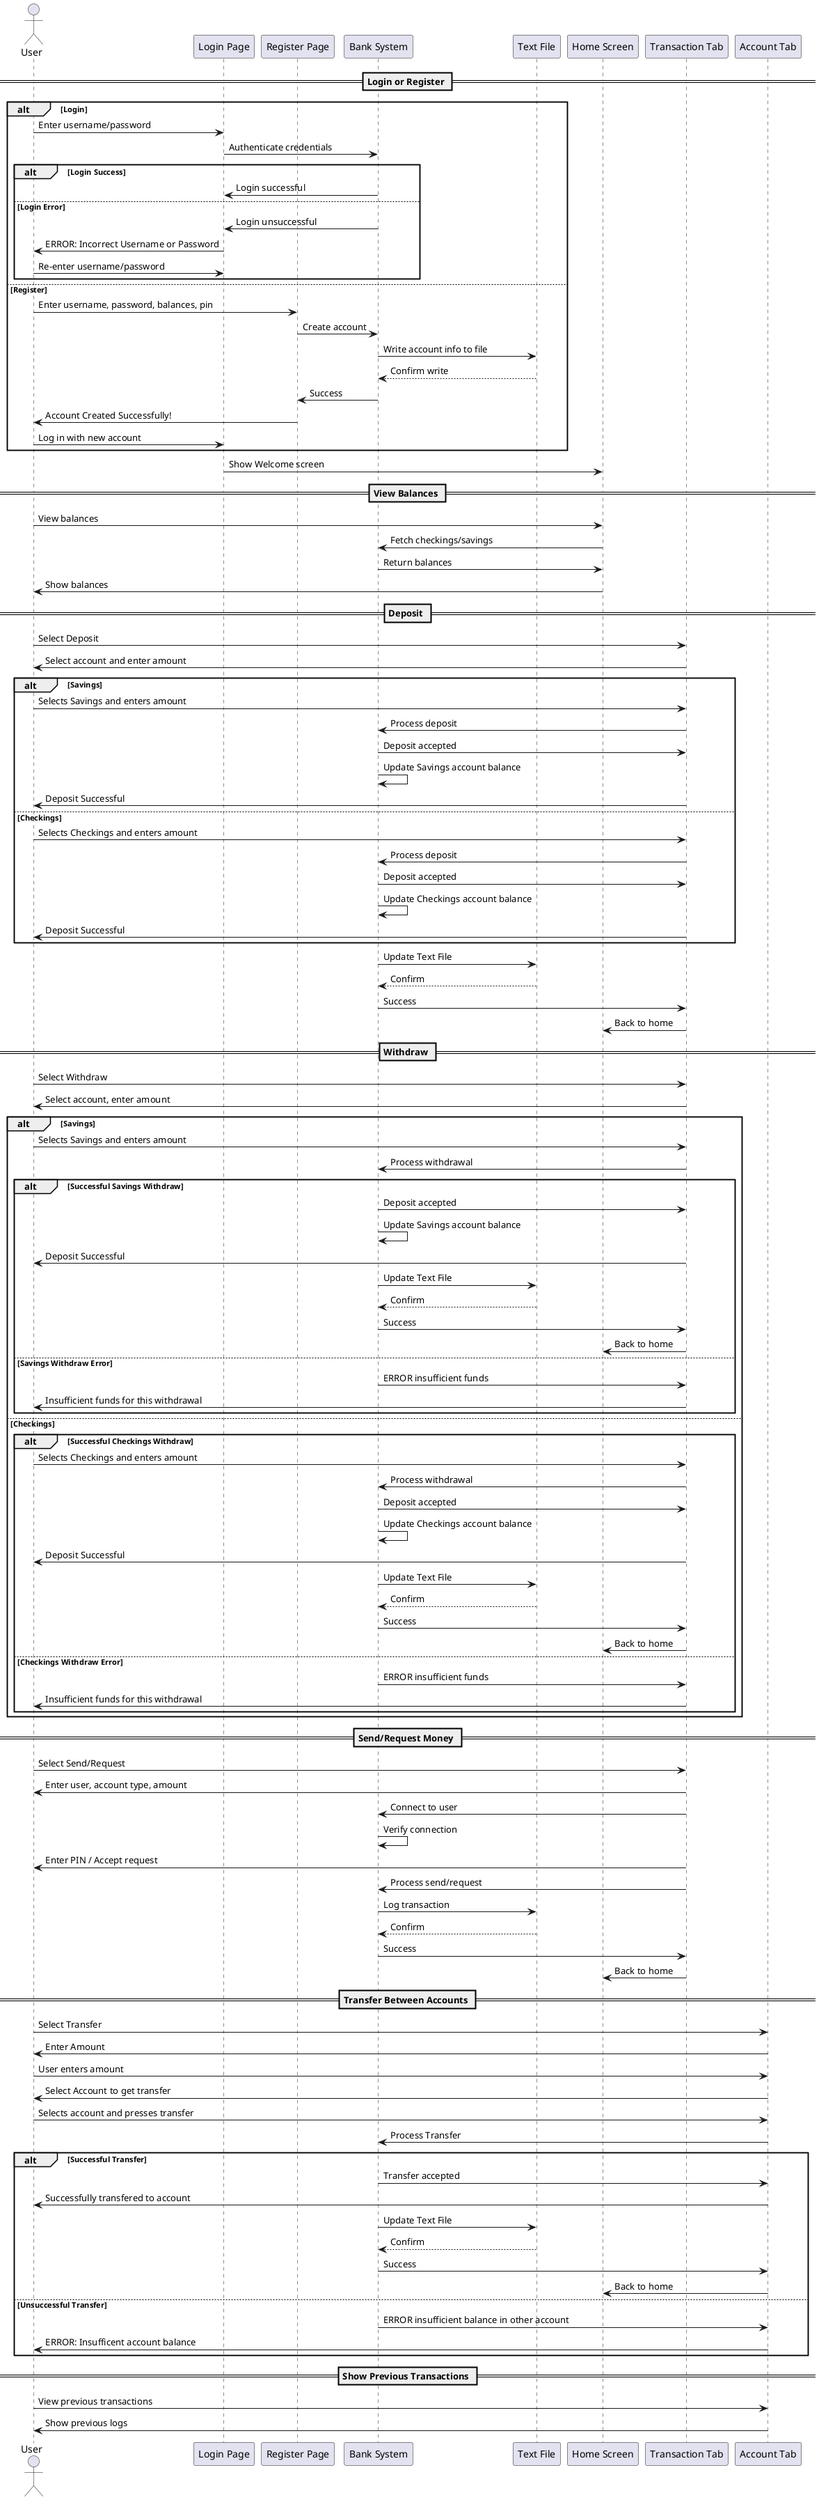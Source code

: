 @startuml Bank Sequence Diagram
actor User
participant "Login Page" as Login
participant "Register Page" as Register
participant "Bank System" as System
participant "Text File" as TextFile
participant "Home Screen" as Home
participant "Transaction Tab" as Transaction
participant "Account Tab" as Account

== Login or Register ==
' User log in with credentials
alt Login
    User -> Login : Enter username/password
    Login -> System : Authenticate credentials
alt Login Success 
    System -> Login : Login successful
'If user gives incorrect credentials then display an error
else Login Error 
    System -> Login: Login unsuccessful
    Login -> User : ERROR: Incorrect Username or Password
    User -> Login: Re-enter username/password
end
' If the user does not have an account then they must register
else Register
    User -> Register : Enter username, password, balances, pin
    Register -> System : Create account
    System -> TextFile : Write account info to file
    TextFile --> System : Confirm write
    System -> Register : Success
    Register -> User: Account Created Successfully!
    User -> Login: Log in with new account
end
    ' Show welcome screen after user logs in
    Login -> Home : Show Welcome screen

== View Balances ==
    User -> Home : View balances
    Home -> System : Fetch checkings/savings
    System -> Home : Return balances
    Home -> User : Show balances

== Deposit ==
    User -> Transaction : Select Deposit
    Transaction -> User : Select account and enter amount
' Savings Scenario
alt Savings 
    User -> Transaction : Selects Savings and enters amount
    Transaction -> System : Process deposit
    System -> Transaction : Deposit accepted
    System -> System : Update Savings account balance
    Transaction -> User : Deposit Successful
' Checkings Scenario
else Checkings
    User -> Transaction : Selects Checkings and enters amount
    Transaction -> System : Process deposit
    System -> Transaction : Deposit accepted
    System -> System : Update Checkings account balance
    Transaction -> User : Deposit Successful
end
    ' Update text file balance
    System -> TextFile : Update Text File
    TextFile --> System : Confirm
    System -> Transaction : Success
    Transaction -> Home : Back to home

== Withdraw ==
    User -> Transaction : Select Withdraw
    Transaction -> User : Select account, enter amount
' Savings Scenario
alt Savings 
    User -> Transaction : Selects Savings and enters amount
    Transaction -> System : Process withdrawal
' If the withdraw is successful
alt Successful Savings Withdraw
    System -> Transaction : Deposit accepted
    System -> System : Update Savings account balance
    Transaction -> User : Deposit Successful
    System -> TextFile : Update Text File
    TextFile --> System : Confirm
    System -> Transaction : Success
    Transaction -> Home : Back to home
' Savings Withdraw Error
else Savings Withdraw Error 
    System -> Transaction : ERROR insufficient funds
    Transaction -> User : Insufficient funds for this withdrawal
end
' Checkings Scenario
else Checkings
' If the withdraw is successful
alt Successful Checkings Withdraw
    User -> Transaction : Selects Checkings and enters amount
    Transaction -> System : Process withdrawal
    System -> Transaction : Deposit accepted
    System -> System : Update Checkings account balance
    Transaction -> User : Deposit Successful
    System -> TextFile : Update Text File
    TextFile --> System : Confirm
    System -> Transaction : Success
    Transaction -> Home : Back to home
' Checkings Withdraw Error
else Checkings Withdraw Error
    System -> Transaction : ERROR insufficient funds
    Transaction -> User : Insufficient funds for this withdrawal
end
end

== Send/Request Money ==
    User -> Transaction : Select Send/Request
    Transaction -> User : Enter user, account type, amount
    Transaction -> System : Connect to user
    System -> System : Verify connection
    Transaction -> User : Enter PIN / Accept request
    Transaction -> System : Process send/request
    System -> TextFile : Log transaction
    TextFile --> System : Confirm
    System -> Transaction : Success
    Transaction -> Home : Back to home

== Transfer Between Accounts ==
    User -> Account : Select Transfer
    Account -> User : Enter Amount
    User -> Account : User enters amount
    Account -> User : Select Account to get transfer
    User -> Account : Selects account and presses transfer
    Account -> System : Process Transfer
' If transfer is successful
alt Successful Transfer 
    System -> Account : Transfer accepted
    Account -> User : Successfully transfered to account
     System -> TextFile : Update Text File
    TextFile --> System : Confirm
    System -> Account : Success
    Account -> Home : Back to home
' If transfer is unsuccessful
else Unsuccessful Transfer
    System -> Account : ERROR insufficient balance in other account
    Account -> User : ERROR: Insufficent account balance
end

== Show Previous Transactions ==
User -> Account : View previous transactions
Account -> User : Show previous logs
@enduml
